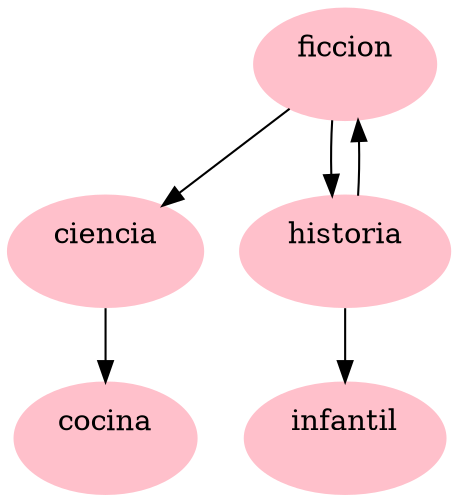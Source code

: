 digraph G {
"ficcion\n "[sides=5,color=pink,style=filled]; "ficcion\n "->"ciencia\n ";
"ficcion\n "->"historia\n ";
"ciencia\n "->"cocina\n ";
"historia\n "->"ficcion\n ";
"historia\n "->"infantil\n ";
 "ciencia\n "[sides=5,color = pink,style=filled];"ficcion\n "[sides=5,color = pink,style=filled]; "historia\n "[sides=5,color = pink,style=filled];"cocina\n "[sides=5,color = pink,style=filled];"infantil\n "[sides=5,color = pink,style=filled];}